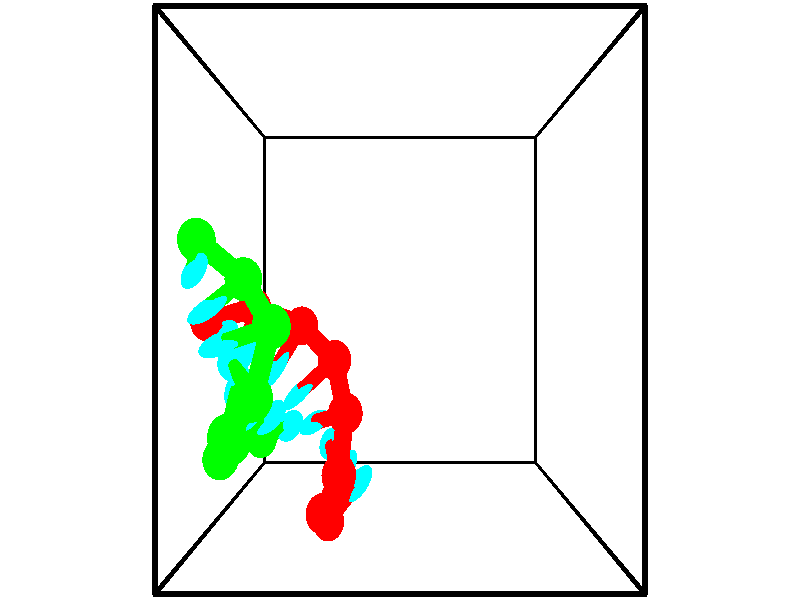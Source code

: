 // switches for output
#declare DRAW_BASES = 1; // possible values are 0, 1; only relevant for DNA ribbons
#declare DRAW_BASES_TYPE = 3; // possible values are 1, 2, 3; only relevant for DNA ribbons
#declare DRAW_FOG = 0; // set to 1 to enable fog

#include "colors.inc"

#include "transforms.inc"
background { rgb <1, 1, 1>}

#default {
   normal{
       ripples 0.25
       frequency 0.20
       turbulence 0.2
       lambda 5
   }
	finish {
		phong 0.1
		phong_size 40.
	}
}

// original window dimensions: 1024x640


// camera settings

camera {
	sky <-0, 1, 0>
	up <-0, 1, 0>
	right 1.6 * <1, 0, 0>
	location <2.5, 2.5, 11.1562>
	look_at <2.5, 2.5, 2.5>
	direction <0, 0, -8.6562>
	angle 67.0682
}


# declare cpy_camera_pos = <2.5, 2.5, 11.1562>;
# if (DRAW_FOG = 1)
fog {
	fog_type 2
	up vnormalize(cpy_camera_pos)
	color rgbt<1,1,1,0.3>
	distance 1e-5
	fog_alt 3e-3
	fog_offset 4
}
# end


// LIGHTS

# declare lum = 6;
global_settings {
	ambient_light rgb lum * <0.05, 0.05, 0.05>
	max_trace_level 15
}# declare cpy_direct_light_amount = 0.25;
light_source
{	1000 * <-1, -1, 1>,
	rgb lum * cpy_direct_light_amount
	parallel
}

light_source
{	1000 * <1, 1, -1>,
	rgb lum * cpy_direct_light_amount
	parallel
}

// strand 0

// nucleotide -1

// particle -1
sphere {
	<1.341594, -0.504068, 1.354274> 0.250000
	pigment { color rgbt <1,0,0,0> }
	no_shadow
}
cylinder {
	<1.614319, -0.212268, 1.332498>,  <1.777954, -0.037189, 1.319432>, 0.100000
	pigment { color rgbt <1,0,0,0> }
	no_shadow
}
cylinder {
	<1.614319, -0.212268, 1.332498>,  <1.341594, -0.504068, 1.354274>, 0.100000
	pigment { color rgbt <1,0,0,0> }
	no_shadow
}

// particle -1
sphere {
	<1.614319, -0.212268, 1.332498> 0.100000
	pigment { color rgbt <1,0,0,0> }
	no_shadow
}
sphere {
	0, 1
	scale<0.080000,0.200000,0.300000>
	matrix <-0.560394, 0.568695, 0.602117,
		0.470202, -0.380023, 0.796550,
		0.681812, 0.729499, -0.054439,
		1.818862, 0.006581, 1.316165>
	pigment { color rgbt <0,1,1,0> }
	no_shadow
}
cylinder {
	<1.325094, -0.191526, 2.030106>,  <1.341594, -0.504068, 1.354274>, 0.130000
	pigment { color rgbt <1,0,0,0> }
	no_shadow
}

// nucleotide -1

// particle -1
sphere {
	<1.325094, -0.191526, 2.030106> 0.250000
	pigment { color rgbt <1,0,0,0> }
	no_shadow
}
cylinder {
	<1.493210, 0.076791, 1.785682>,  <1.594080, 0.237781, 1.639027>, 0.100000
	pigment { color rgbt <1,0,0,0> }
	no_shadow
}
cylinder {
	<1.493210, 0.076791, 1.785682>,  <1.325094, -0.191526, 2.030106>, 0.100000
	pigment { color rgbt <1,0,0,0> }
	no_shadow
}

// particle -1
sphere {
	<1.493210, 0.076791, 1.785682> 0.100000
	pigment { color rgbt <1,0,0,0> }
	no_shadow
}
sphere {
	0, 1
	scale<0.080000,0.200000,0.300000>
	matrix <-0.476673, 0.736239, 0.480348,
		0.772100, 0.089391, 0.629182,
		0.420290, 0.670791, -0.611061,
		1.619297, 0.278029, 1.602364>
	pigment { color rgbt <0,1,1,0> }
	no_shadow
}
cylinder {
	<1.610153, 0.378157, 2.377381>,  <1.325094, -0.191526, 2.030106>, 0.130000
	pigment { color rgbt <1,0,0,0> }
	no_shadow
}

// nucleotide -1

// particle -1
sphere {
	<1.610153, 0.378157, 2.377381> 0.250000
	pigment { color rgbt <1,0,0,0> }
	no_shadow
}
cylinder {
	<1.500481, 0.528248, 2.023199>,  <1.434677, 0.618303, 1.810689>, 0.100000
	pigment { color rgbt <1,0,0,0> }
	no_shadow
}
cylinder {
	<1.500481, 0.528248, 2.023199>,  <1.610153, 0.378157, 2.377381>, 0.100000
	pigment { color rgbt <1,0,0,0> }
	no_shadow
}

// particle -1
sphere {
	<1.500481, 0.528248, 2.023199> 0.100000
	pigment { color rgbt <1,0,0,0> }
	no_shadow
}
sphere {
	0, 1
	scale<0.080000,0.200000,0.300000>
	matrix <-0.539155, 0.702450, 0.464624,
		0.796328, 0.604788, 0.009708,
		-0.274180, 0.375227, -0.885455,
		1.418227, 0.640816, 1.757562>
	pigment { color rgbt <0,1,1,0> }
	no_shadow
}
cylinder {
	<1.705589, 1.125178, 2.377109>,  <1.610153, 0.378157, 2.377381>, 0.130000
	pigment { color rgbt <1,0,0,0> }
	no_shadow
}

// nucleotide -1

// particle -1
sphere {
	<1.705589, 1.125178, 2.377109> 0.250000
	pigment { color rgbt <1,0,0,0> }
	no_shadow
}
cylinder {
	<1.406834, 1.020902, 2.132421>,  <1.227581, 0.958336, 1.985609>, 0.100000
	pigment { color rgbt <1,0,0,0> }
	no_shadow
}
cylinder {
	<1.406834, 1.020902, 2.132421>,  <1.705589, 1.125178, 2.377109>, 0.100000
	pigment { color rgbt <1,0,0,0> }
	no_shadow
}

// particle -1
sphere {
	<1.406834, 1.020902, 2.132421> 0.100000
	pigment { color rgbt <1,0,0,0> }
	no_shadow
}
sphere {
	0, 1
	scale<0.080000,0.200000,0.300000>
	matrix <-0.560950, 0.741006, 0.369113,
		0.357062, 0.618829, -0.699684,
		-0.746888, -0.260691, -0.611718,
		1.182767, 0.942694, 1.948906>
	pigment { color rgbt <0,1,1,0> }
	no_shadow
}
cylinder {
	<1.517148, 1.749358, 2.081664>,  <1.705589, 1.125178, 2.377109>, 0.130000
	pigment { color rgbt <1,0,0,0> }
	no_shadow
}

// nucleotide -1

// particle -1
sphere {
	<1.517148, 1.749358, 2.081664> 0.250000
	pigment { color rgbt <1,0,0,0> }
	no_shadow
}
cylinder {
	<1.201046, 1.505605, 2.055906>,  <1.011384, 1.359353, 2.040451>, 0.100000
	pigment { color rgbt <1,0,0,0> }
	no_shadow
}
cylinder {
	<1.201046, 1.505605, 2.055906>,  <1.517148, 1.749358, 2.081664>, 0.100000
	pigment { color rgbt <1,0,0,0> }
	no_shadow
}

// particle -1
sphere {
	<1.201046, 1.505605, 2.055906> 0.100000
	pigment { color rgbt <1,0,0,0> }
	no_shadow
}
sphere {
	0, 1
	scale<0.080000,0.200000,0.300000>
	matrix <-0.580282, 0.710441, 0.398178,
		-0.196895, 0.352030, -0.915045,
		-0.790256, -0.609384, -0.064395,
		0.963969, 1.322790, 2.036587>
	pigment { color rgbt <0,1,1,0> }
	no_shadow
}
cylinder {
	<0.982430, 2.167040, 1.826613>,  <1.517148, 1.749358, 2.081664>, 0.130000
	pigment { color rgbt <1,0,0,0> }
	no_shadow
}

// nucleotide -1

// particle -1
sphere {
	<0.982430, 2.167040, 1.826613> 0.250000
	pigment { color rgbt <1,0,0,0> }
	no_shadow
}
cylinder {
	<0.787025, 1.867503, 2.005763>,  <0.669783, 1.687781, 2.113252>, 0.100000
	pigment { color rgbt <1,0,0,0> }
	no_shadow
}
cylinder {
	<0.787025, 1.867503, 2.005763>,  <0.982430, 2.167040, 1.826613>, 0.100000
	pigment { color rgbt <1,0,0,0> }
	no_shadow
}

// particle -1
sphere {
	<0.787025, 1.867503, 2.005763> 0.100000
	pigment { color rgbt <1,0,0,0> }
	no_shadow
}
sphere {
	0, 1
	scale<0.080000,0.200000,0.300000>
	matrix <-0.605070, 0.660555, 0.444474,
		-0.628686, -0.053864, -0.775792,
		-0.488512, -0.748843, 0.447873,
		0.640472, 1.642850, 2.140124>
	pigment { color rgbt <0,1,1,0> }
	no_shadow
}
cylinder {
	<0.247992, 2.401618, 1.808738>,  <0.982430, 2.167040, 1.826613>, 0.130000
	pigment { color rgbt <1,0,0,0> }
	no_shadow
}

// nucleotide -1

// particle -1
sphere {
	<0.247992, 2.401618, 1.808738> 0.250000
	pigment { color rgbt <1,0,0,0> }
	no_shadow
}
cylinder {
	<0.240707, 2.101011, 2.072523>,  <0.236337, 1.920647, 2.230793>, 0.100000
	pigment { color rgbt <1,0,0,0> }
	no_shadow
}
cylinder {
	<0.240707, 2.101011, 2.072523>,  <0.247992, 2.401618, 1.808738>, 0.100000
	pigment { color rgbt <1,0,0,0> }
	no_shadow
}

// particle -1
sphere {
	<0.240707, 2.101011, 2.072523> 0.100000
	pigment { color rgbt <1,0,0,0> }
	no_shadow
}
sphere {
	0, 1
	scale<0.080000,0.200000,0.300000>
	matrix <-0.589917, 0.540609, 0.599783,
		-0.807259, -0.378105, -0.453178,
		-0.018211, -0.751517, 0.659462,
		0.235244, 1.875556, 2.270361>
	pigment { color rgbt <0,1,1,0> }
	no_shadow
}
cylinder {
	<-0.408224, 2.225781, 2.028355>,  <0.247992, 2.401618, 1.808738>, 0.130000
	pigment { color rgbt <1,0,0,0> }
	no_shadow
}

// nucleotide -1

// particle -1
sphere {
	<-0.408224, 2.225781, 2.028355> 0.250000
	pigment { color rgbt <1,0,0,0> }
	no_shadow
}
cylinder {
	<-0.165752, 2.147375, 2.336674>,  <-0.020270, 2.100331, 2.521665>, 0.100000
	pigment { color rgbt <1,0,0,0> }
	no_shadow
}
cylinder {
	<-0.165752, 2.147375, 2.336674>,  <-0.408224, 2.225781, 2.028355>, 0.100000
	pigment { color rgbt <1,0,0,0> }
	no_shadow
}

// particle -1
sphere {
	<-0.165752, 2.147375, 2.336674> 0.100000
	pigment { color rgbt <1,0,0,0> }
	no_shadow
}
sphere {
	0, 1
	scale<0.080000,0.200000,0.300000>
	matrix <-0.548593, 0.598646, 0.583669,
		-0.575842, -0.776660, 0.255352,
		0.606177, -0.196017, 0.770796,
		0.016101, 2.088570, 2.567913>
	pigment { color rgbt <0,1,1,0> }
	no_shadow
}
// strand 1

// nucleotide -1

// particle -1
sphere {
	<-0.266144, 3.179918, 2.948120> 0.250000
	pigment { color rgbt <0,1,0,0> }
	no_shadow
}
cylinder {
	<-0.172874, 2.968946, 3.274909>,  <-0.116913, 2.842363, 3.470984>, 0.100000
	pigment { color rgbt <0,1,0,0> }
	no_shadow
}
cylinder {
	<-0.172874, 2.968946, 3.274909>,  <-0.266144, 3.179918, 2.948120>, 0.100000
	pigment { color rgbt <0,1,0,0> }
	no_shadow
}

// particle -1
sphere {
	<-0.172874, 2.968946, 3.274909> 0.100000
	pigment { color rgbt <0,1,0,0> }
	no_shadow
}
sphere {
	0, 1
	scale<0.080000,0.200000,0.300000>
	matrix <0.484689, -0.665301, -0.567847,
		0.843034, 0.528386, 0.100508,
		0.233175, -0.527430, 0.816975,
		-0.102922, 2.810718, 3.520002>
	pigment { color rgbt <0,1,1,0> }
	no_shadow
}
cylinder {
	<0.356128, 2.738458, 2.888860>,  <-0.266144, 3.179918, 2.948120>, 0.130000
	pigment { color rgbt <0,1,0,0> }
	no_shadow
}

// nucleotide -1

// particle -1
sphere {
	<0.356128, 2.738458, 2.888860> 0.250000
	pigment { color rgbt <0,1,0,0> }
	no_shadow
}
cylinder {
	<0.167511, 2.546864, 3.185028>,  <0.054341, 2.431907, 3.362728>, 0.100000
	pigment { color rgbt <0,1,0,0> }
	no_shadow
}
cylinder {
	<0.167511, 2.546864, 3.185028>,  <0.356128, 2.738458, 2.888860>, 0.100000
	pigment { color rgbt <0,1,0,0> }
	no_shadow
}

// particle -1
sphere {
	<0.167511, 2.546864, 3.185028> 0.100000
	pigment { color rgbt <0,1,0,0> }
	no_shadow
}
sphere {
	0, 1
	scale<0.080000,0.200000,0.300000>
	matrix <0.240798, -0.877656, -0.414411,
		0.848331, -0.017121, 0.529190,
		-0.471542, -0.478986, 0.740420,
		0.026048, 2.403168, 3.407153>
	pigment { color rgbt <0,1,1,0> }
	no_shadow
}
cylinder {
	<0.820926, 2.209856, 3.282557>,  <0.356128, 2.738458, 2.888860>, 0.130000
	pigment { color rgbt <0,1,0,0> }
	no_shadow
}

// nucleotide -1

// particle -1
sphere {
	<0.820926, 2.209856, 3.282557> 0.250000
	pigment { color rgbt <0,1,0,0> }
	no_shadow
}
cylinder {
	<0.435982, 2.102457, 3.265716>,  <0.205015, 2.038018, 3.255612>, 0.100000
	pigment { color rgbt <0,1,0,0> }
	no_shadow
}
cylinder {
	<0.435982, 2.102457, 3.265716>,  <0.820926, 2.209856, 3.282557>, 0.100000
	pigment { color rgbt <0,1,0,0> }
	no_shadow
}

// particle -1
sphere {
	<0.435982, 2.102457, 3.265716> 0.100000
	pigment { color rgbt <0,1,0,0> }
	no_shadow
}
sphere {
	0, 1
	scale<0.080000,0.200000,0.300000>
	matrix <0.246970, -0.799292, -0.547849,
		0.113445, -0.537625, 0.835517,
		-0.962360, -0.268498, -0.042102,
		0.147274, 2.021908, 3.253085>
	pigment { color rgbt <0,1,1,0> }
	no_shadow
}
cylinder {
	<0.637908, 1.461192, 3.520439>,  <0.820926, 2.209856, 3.282557>, 0.130000
	pigment { color rgbt <0,1,0,0> }
	no_shadow
}

// nucleotide -1

// particle -1
sphere {
	<0.637908, 1.461192, 3.520439> 0.250000
	pigment { color rgbt <0,1,0,0> }
	no_shadow
}
cylinder {
	<0.417145, 1.648418, 3.244377>,  <0.284687, 1.760754, 3.078740>, 0.100000
	pigment { color rgbt <0,1,0,0> }
	no_shadow
}
cylinder {
	<0.417145, 1.648418, 3.244377>,  <0.637908, 1.461192, 3.520439>, 0.100000
	pigment { color rgbt <0,1,0,0> }
	no_shadow
}

// particle -1
sphere {
	<0.417145, 1.648418, 3.244377> 0.100000
	pigment { color rgbt <0,1,0,0> }
	no_shadow
}
sphere {
	0, 1
	scale<0.080000,0.200000,0.300000>
	matrix <0.218393, -0.717602, -0.661326,
		-0.804799, -0.515716, 0.293828,
		-0.551908, 0.468065, -0.690154,
		0.251572, 1.788838, 3.037331>
	pigment { color rgbt <0,1,1,0> }
	no_shadow
}
cylinder {
	<0.215551, 0.999294, 3.189238>,  <0.637908, 1.461192, 3.520439>, 0.130000
	pigment { color rgbt <0,1,0,0> }
	no_shadow
}

// nucleotide -1

// particle -1
sphere {
	<0.215551, 0.999294, 3.189238> 0.250000
	pigment { color rgbt <0,1,0,0> }
	no_shadow
}
cylinder {
	<0.221596, 1.276848, 2.901267>,  <0.225222, 1.443380, 2.728484>, 0.100000
	pigment { color rgbt <0,1,0,0> }
	no_shadow
}
cylinder {
	<0.221596, 1.276848, 2.901267>,  <0.215551, 0.999294, 3.189238>, 0.100000
	pigment { color rgbt <0,1,0,0> }
	no_shadow
}

// particle -1
sphere {
	<0.221596, 1.276848, 2.901267> 0.100000
	pigment { color rgbt <0,1,0,0> }
	no_shadow
}
sphere {
	0, 1
	scale<0.080000,0.200000,0.300000>
	matrix <0.314561, -0.686751, -0.655305,
		-0.949117, -0.216559, -0.228647,
		0.015111, 0.693885, -0.719928,
		0.226129, 1.485013, 2.685289>
	pigment { color rgbt <0,1,1,0> }
	no_shadow
}
cylinder {
	<-0.038237, 0.628695, 2.603702>,  <0.215551, 0.999294, 3.189238>, 0.130000
	pigment { color rgbt <0,1,0,0> }
	no_shadow
}

// nucleotide -1

// particle -1
sphere {
	<-0.038237, 0.628695, 2.603702> 0.250000
	pigment { color rgbt <0,1,0,0> }
	no_shadow
}
cylinder {
	<0.178993, 0.933384, 2.462367>,  <0.309331, 1.116198, 2.377566>, 0.100000
	pigment { color rgbt <0,1,0,0> }
	no_shadow
}
cylinder {
	<0.178993, 0.933384, 2.462367>,  <-0.038237, 0.628695, 2.603702>, 0.100000
	pigment { color rgbt <0,1,0,0> }
	no_shadow
}

// particle -1
sphere {
	<0.178993, 0.933384, 2.462367> 0.100000
	pigment { color rgbt <0,1,0,0> }
	no_shadow
}
sphere {
	0, 1
	scale<0.080000,0.200000,0.300000>
	matrix <0.331905, -0.581262, -0.742949,
		-0.771303, 0.286202, -0.568489,
		0.543075, 0.761723, -0.353337,
		0.341916, 1.161901, 2.356366>
	pigment { color rgbt <0,1,1,0> }
	no_shadow
}
cylinder {
	<-0.075420, 0.628986, 1.828753>,  <-0.038237, 0.628695, 2.603702>, 0.130000
	pigment { color rgbt <0,1,0,0> }
	no_shadow
}

// nucleotide -1

// particle -1
sphere {
	<-0.075420, 0.628986, 1.828753> 0.250000
	pigment { color rgbt <0,1,0,0> }
	no_shadow
}
cylinder {
	<0.257507, 0.843721, 1.883961>,  <0.457264, 0.972563, 1.917086>, 0.100000
	pigment { color rgbt <0,1,0,0> }
	no_shadow
}
cylinder {
	<0.257507, 0.843721, 1.883961>,  <-0.075420, 0.628986, 1.828753>, 0.100000
	pigment { color rgbt <0,1,0,0> }
	no_shadow
}

// particle -1
sphere {
	<0.257507, 0.843721, 1.883961> 0.100000
	pigment { color rgbt <0,1,0,0> }
	no_shadow
}
sphere {
	0, 1
	scale<0.080000,0.200000,0.300000>
	matrix <0.441512, -0.491534, -0.750640,
		-0.335131, 0.685709, -0.646134,
		0.832318, 0.536839, 0.138021,
		0.507203, 1.004773, 1.925367>
	pigment { color rgbt <0,1,1,0> }
	no_shadow
}
cylinder {
	<0.218415, 0.588555, 1.223713>,  <-0.075420, 0.628986, 1.828753>, 0.130000
	pigment { color rgbt <0,1,0,0> }
	no_shadow
}

// nucleotide -1

// particle -1
sphere {
	<0.218415, 0.588555, 1.223713> 0.250000
	pigment { color rgbt <0,1,0,0> }
	no_shadow
}
cylinder {
	<0.524300, 0.731937, 1.437900>,  <0.707830, 0.817967, 1.566413>, 0.100000
	pigment { color rgbt <0,1,0,0> }
	no_shadow
}
cylinder {
	<0.524300, 0.731937, 1.437900>,  <0.218415, 0.588555, 1.223713>, 0.100000
	pigment { color rgbt <0,1,0,0> }
	no_shadow
}

// particle -1
sphere {
	<0.524300, 0.731937, 1.437900> 0.100000
	pigment { color rgbt <0,1,0,0> }
	no_shadow
}
sphere {
	0, 1
	scale<0.080000,0.200000,0.300000>
	matrix <0.635797, -0.284610, -0.717467,
		-0.104780, 0.889104, -0.445550,
		0.764711, 0.358456, 0.535468,
		0.753713, 0.839474, 1.598541>
	pigment { color rgbt <0,1,1,0> }
	no_shadow
}
// box output
cylinder {
	<0.000000, 0.000000, 0.000000>,  <5.000000, 0.000000, 0.000000>, 0.025000
	pigment { color rgbt <0,0,0,0> }
	no_shadow
}
cylinder {
	<0.000000, 0.000000, 0.000000>,  <0.000000, 5.000000, 0.000000>, 0.025000
	pigment { color rgbt <0,0,0,0> }
	no_shadow
}
cylinder {
	<0.000000, 0.000000, 0.000000>,  <0.000000, 0.000000, 5.000000>, 0.025000
	pigment { color rgbt <0,0,0,0> }
	no_shadow
}
cylinder {
	<5.000000, 5.000000, 5.000000>,  <0.000000, 5.000000, 5.000000>, 0.025000
	pigment { color rgbt <0,0,0,0> }
	no_shadow
}
cylinder {
	<5.000000, 5.000000, 5.000000>,  <5.000000, 0.000000, 5.000000>, 0.025000
	pigment { color rgbt <0,0,0,0> }
	no_shadow
}
cylinder {
	<5.000000, 5.000000, 5.000000>,  <5.000000, 5.000000, 0.000000>, 0.025000
	pigment { color rgbt <0,0,0,0> }
	no_shadow
}
cylinder {
	<0.000000, 0.000000, 5.000000>,  <0.000000, 5.000000, 5.000000>, 0.025000
	pigment { color rgbt <0,0,0,0> }
	no_shadow
}
cylinder {
	<0.000000, 0.000000, 5.000000>,  <5.000000, 0.000000, 5.000000>, 0.025000
	pigment { color rgbt <0,0,0,0> }
	no_shadow
}
cylinder {
	<5.000000, 5.000000, 0.000000>,  <0.000000, 5.000000, 0.000000>, 0.025000
	pigment { color rgbt <0,0,0,0> }
	no_shadow
}
cylinder {
	<5.000000, 5.000000, 0.000000>,  <5.000000, 0.000000, 0.000000>, 0.025000
	pigment { color rgbt <0,0,0,0> }
	no_shadow
}
cylinder {
	<5.000000, 0.000000, 5.000000>,  <5.000000, 0.000000, 0.000000>, 0.025000
	pigment { color rgbt <0,0,0,0> }
	no_shadow
}
cylinder {
	<0.000000, 5.000000, 0.000000>,  <0.000000, 5.000000, 5.000000>, 0.025000
	pigment { color rgbt <0,0,0,0> }
	no_shadow
}
// end of box output
